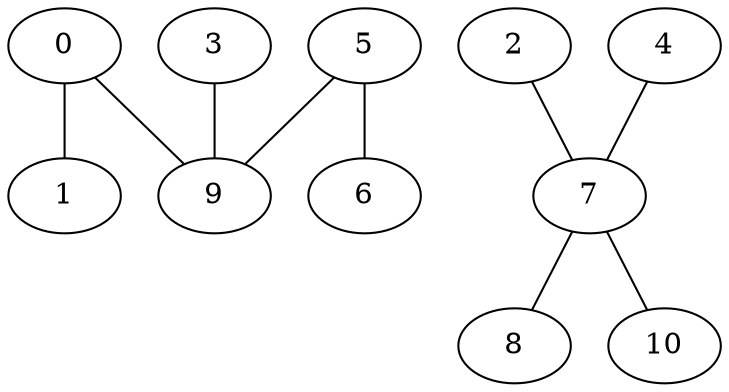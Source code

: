 graph "sampletest150-mod3_image6.bmp" {
	0	 [type=corner,
		x=331,
		y=263];
	1	 [type=endpoint,
		x=337,
		y=513];
	0 -- 1	 [angle0="1.55",
		frequency=1,
		type0=line];
	9	 [type=intersection,
		x=338,
		y=266];
	0 -- 9	 [angle0=".40",
		frequency=1,
		type0=line];
	2	 [type=endpoint,
		x=192,
		y=1];
	7	 [type=intersection,
		x=193,
		y=275];
	2 -- 7	 [angle0="1.57",
		frequency=1,
		type0=line];
	3	 [type=endpoint,
		x=396,
		y=257];
	3 -- 9	 [angle0="-.15",
		frequency=1,
		type0=line];
	4	 [type=endpoint,
		x=112,
		y=254];
	4 -- 7	 [angle0=".25",
		frequency=1,
		type0=line];
	5	 [type=corner,
		x=339,
		y=235];
	6	 [type=endpoint,
		x=338,
		y=2];
	5 -- 6	 [angle0="1.57",
		frequency=1,
		type0=line];
	5 -- 9	 [angle0="-1.54",
		frequency=1,
		type0=line];
	8	 [type=endpoint,
		x=170,
		y=495];
	7 -- 8	 [angle0="-1.47",
		frequency=1,
		type0=line];
	10	 [type=endpoint,
		x=201,
		y=343];
	7 -- 10	 [angle0="1.45",
		frequency=1,
		type0=line];
}
